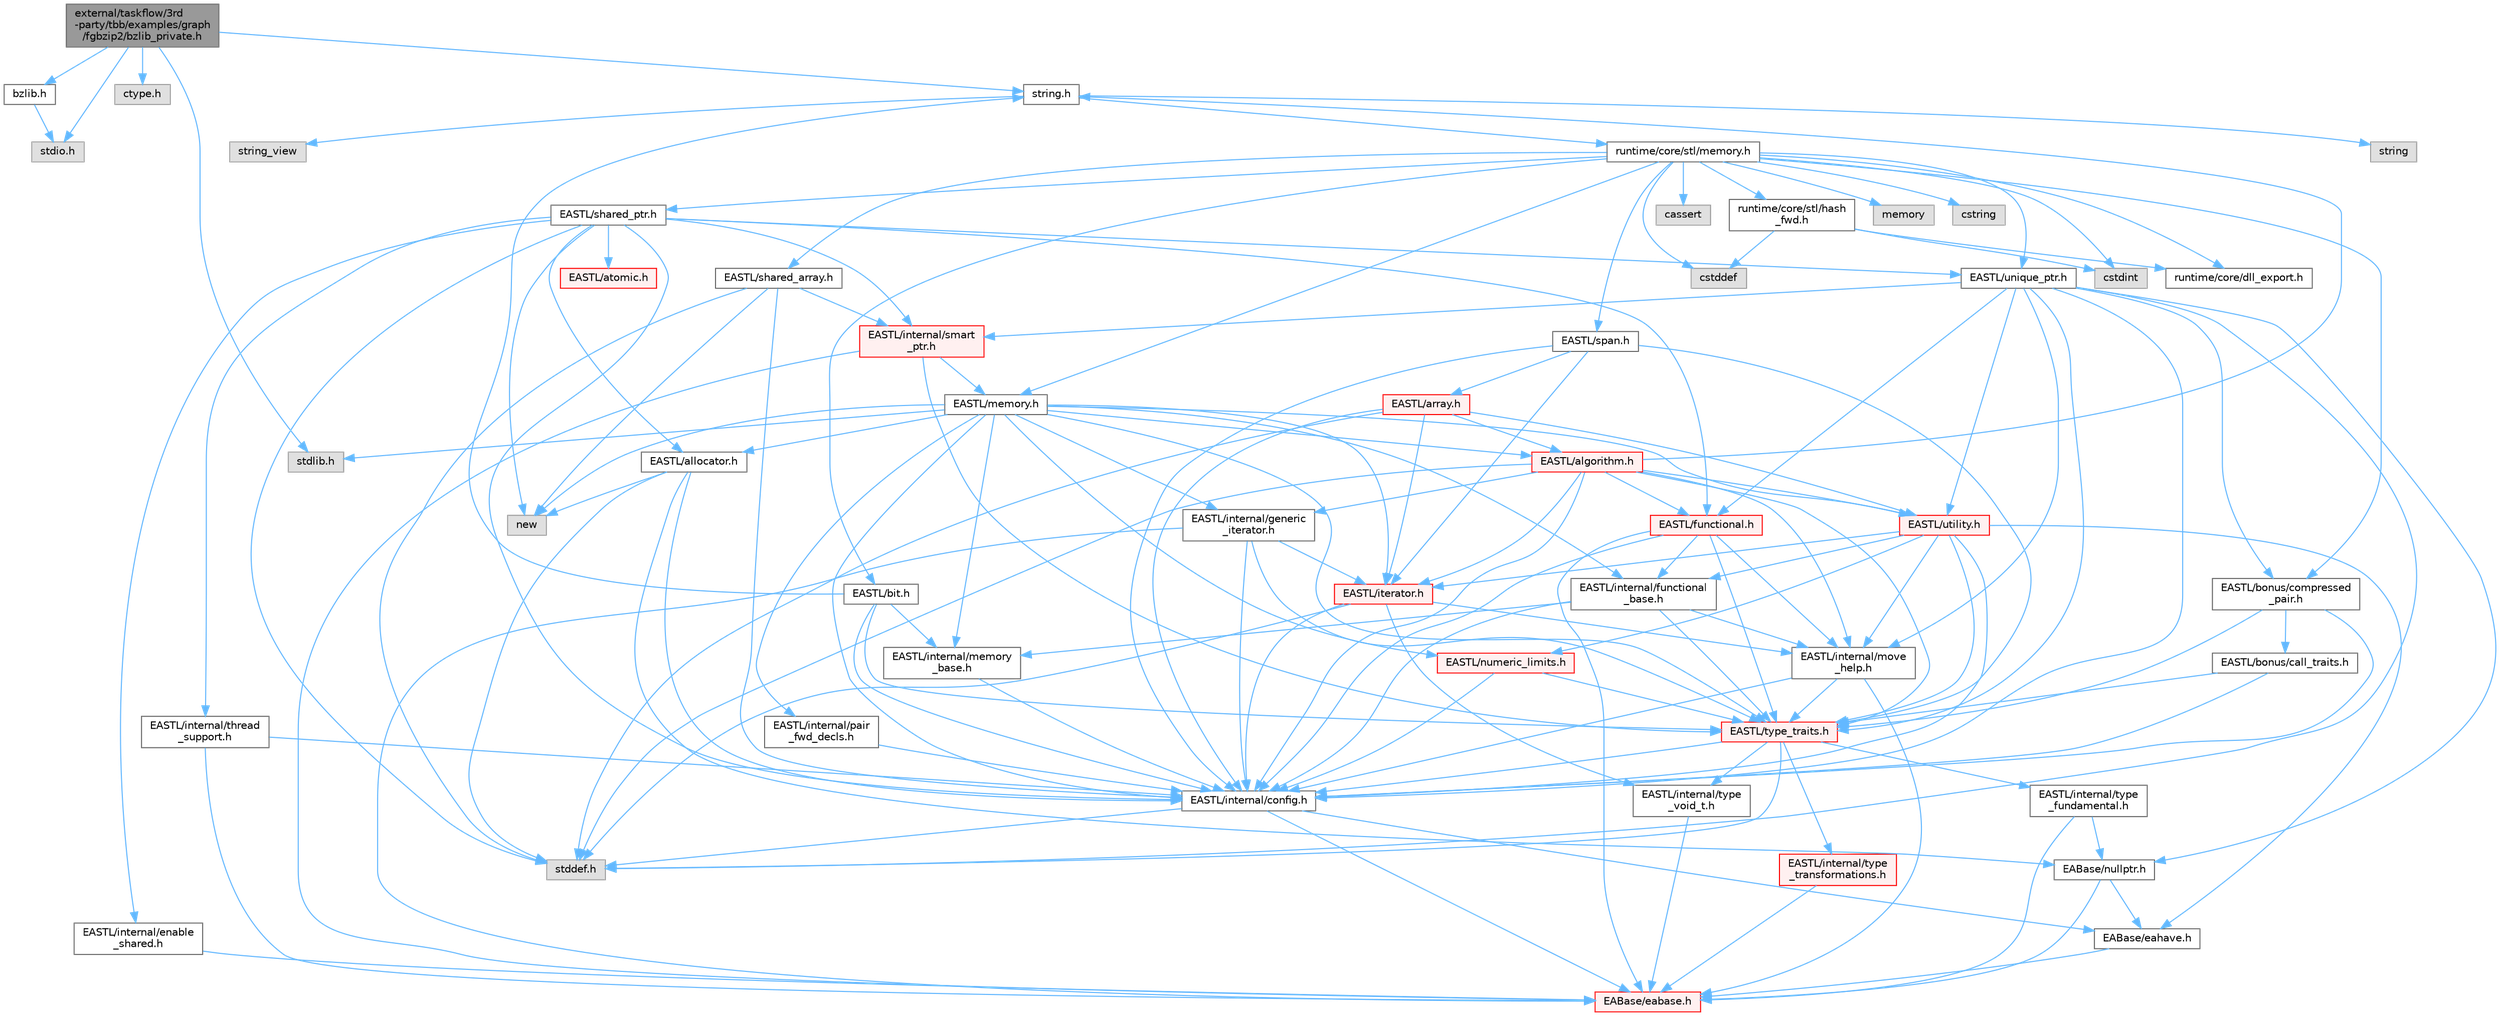 digraph "external/taskflow/3rd-party/tbb/examples/graph/fgbzip2/bzlib_private.h"
{
 // LATEX_PDF_SIZE
  bgcolor="transparent";
  edge [fontname=Helvetica,fontsize=10,labelfontname=Helvetica,labelfontsize=10];
  node [fontname=Helvetica,fontsize=10,shape=box,height=0.2,width=0.4];
  Node1 [id="Node000001",label="external/taskflow/3rd\l-party/tbb/examples/graph\l/fgbzip2/bzlib_private.h",height=0.2,width=0.4,color="gray40", fillcolor="grey60", style="filled", fontcolor="black",tooltip=" "];
  Node1 -> Node2 [id="edge1_Node000001_Node000002",color="steelblue1",style="solid",tooltip=" "];
  Node2 [id="Node000002",label="stdlib.h",height=0.2,width=0.4,color="grey60", fillcolor="#E0E0E0", style="filled",tooltip=" "];
  Node1 -> Node3 [id="edge2_Node000001_Node000003",color="steelblue1",style="solid",tooltip=" "];
  Node3 [id="Node000003",label="stdio.h",height=0.2,width=0.4,color="grey60", fillcolor="#E0E0E0", style="filled",tooltip=" "];
  Node1 -> Node4 [id="edge3_Node000001_Node000004",color="steelblue1",style="solid",tooltip=" "];
  Node4 [id="Node000004",label="ctype.h",height=0.2,width=0.4,color="grey60", fillcolor="#E0E0E0", style="filled",tooltip=" "];
  Node1 -> Node5 [id="edge4_Node000001_Node000005",color="steelblue1",style="solid",tooltip=" "];
  Node5 [id="Node000005",label="string.h",height=0.2,width=0.4,color="grey40", fillcolor="white", style="filled",URL="$string_8h.html",tooltip=" "];
  Node5 -> Node6 [id="edge5_Node000005_Node000006",color="steelblue1",style="solid",tooltip=" "];
  Node6 [id="Node000006",label="string",height=0.2,width=0.4,color="grey60", fillcolor="#E0E0E0", style="filled",tooltip=" "];
  Node5 -> Node7 [id="edge6_Node000005_Node000007",color="steelblue1",style="solid",tooltip=" "];
  Node7 [id="Node000007",label="string_view",height=0.2,width=0.4,color="grey60", fillcolor="#E0E0E0", style="filled",tooltip=" "];
  Node5 -> Node8 [id="edge7_Node000005_Node000008",color="steelblue1",style="solid",tooltip=" "];
  Node8 [id="Node000008",label="runtime/core/stl/memory.h",height=0.2,width=0.4,color="grey40", fillcolor="white", style="filled",URL="$runtime_2core_2stl_2memory_8h.html",tooltip=" "];
  Node8 -> Node9 [id="edge8_Node000008_Node000009",color="steelblue1",style="solid",tooltip=" "];
  Node9 [id="Node000009",label="cstddef",height=0.2,width=0.4,color="grey60", fillcolor="#E0E0E0", style="filled",tooltip=" "];
  Node8 -> Node10 [id="edge9_Node000008_Node000010",color="steelblue1",style="solid",tooltip=" "];
  Node10 [id="Node000010",label="cstdint",height=0.2,width=0.4,color="grey60", fillcolor="#E0E0E0", style="filled",tooltip=" "];
  Node8 -> Node11 [id="edge10_Node000008_Node000011",color="steelblue1",style="solid",tooltip=" "];
  Node11 [id="Node000011",label="cassert",height=0.2,width=0.4,color="grey60", fillcolor="#E0E0E0", style="filled",tooltip=" "];
  Node8 -> Node12 [id="edge11_Node000008_Node000012",color="steelblue1",style="solid",tooltip=" "];
  Node12 [id="Node000012",label="memory",height=0.2,width=0.4,color="grey60", fillcolor="#E0E0E0", style="filled",tooltip=" "];
  Node8 -> Node13 [id="edge12_Node000008_Node000013",color="steelblue1",style="solid",tooltip=" "];
  Node13 [id="Node000013",label="cstring",height=0.2,width=0.4,color="grey60", fillcolor="#E0E0E0", style="filled",tooltip=" "];
  Node8 -> Node14 [id="edge13_Node000008_Node000014",color="steelblue1",style="solid",tooltip=" "];
  Node14 [id="Node000014",label="EASTL/bit.h",height=0.2,width=0.4,color="grey40", fillcolor="white", style="filled",URL="$bit_8h.html",tooltip=" "];
  Node14 -> Node15 [id="edge14_Node000014_Node000015",color="steelblue1",style="solid",tooltip=" "];
  Node15 [id="Node000015",label="EASTL/internal/config.h",height=0.2,width=0.4,color="grey40", fillcolor="white", style="filled",URL="$runtime_2_e_a_s_t_l_2include_2_e_a_s_t_l_2internal_2config_8h.html",tooltip=" "];
  Node15 -> Node16 [id="edge15_Node000015_Node000016",color="steelblue1",style="solid",tooltip=" "];
  Node16 [id="Node000016",label="EABase/eabase.h",height=0.2,width=0.4,color="red", fillcolor="#FFF0F0", style="filled",URL="$eabase_8h.html",tooltip=" "];
  Node15 -> Node22 [id="edge16_Node000015_Node000022",color="steelblue1",style="solid",tooltip=" "];
  Node22 [id="Node000022",label="EABase/eahave.h",height=0.2,width=0.4,color="grey40", fillcolor="white", style="filled",URL="$eahave_8h.html",tooltip=" "];
  Node22 -> Node16 [id="edge17_Node000022_Node000016",color="steelblue1",style="solid",tooltip=" "];
  Node15 -> Node23 [id="edge18_Node000015_Node000023",color="steelblue1",style="solid",tooltip=" "];
  Node23 [id="Node000023",label="stddef.h",height=0.2,width=0.4,color="grey60", fillcolor="#E0E0E0", style="filled",tooltip=" "];
  Node14 -> Node24 [id="edge19_Node000014_Node000024",color="steelblue1",style="solid",tooltip=" "];
  Node24 [id="Node000024",label="EASTL/internal/memory\l_base.h",height=0.2,width=0.4,color="grey40", fillcolor="white", style="filled",URL="$memory__base_8h.html",tooltip=" "];
  Node24 -> Node15 [id="edge20_Node000024_Node000015",color="steelblue1",style="solid",tooltip=" "];
  Node14 -> Node25 [id="edge21_Node000014_Node000025",color="steelblue1",style="solid",tooltip=" "];
  Node25 [id="Node000025",label="EASTL/type_traits.h",height=0.2,width=0.4,color="red", fillcolor="#FFF0F0", style="filled",URL="$_e_a_s_t_l_2include_2_e_a_s_t_l_2type__traits_8h.html",tooltip=" "];
  Node25 -> Node15 [id="edge22_Node000025_Node000015",color="steelblue1",style="solid",tooltip=" "];
  Node25 -> Node23 [id="edge23_Node000025_Node000023",color="steelblue1",style="solid",tooltip=" "];
  Node25 -> Node26 [id="edge24_Node000025_Node000026",color="steelblue1",style="solid",tooltip=" "];
  Node26 [id="Node000026",label="EASTL/internal/type\l_fundamental.h",height=0.2,width=0.4,color="grey40", fillcolor="white", style="filled",URL="$type__fundamental_8h.html",tooltip=" "];
  Node26 -> Node16 [id="edge25_Node000026_Node000016",color="steelblue1",style="solid",tooltip=" "];
  Node26 -> Node27 [id="edge26_Node000026_Node000027",color="steelblue1",style="solid",tooltip=" "];
  Node27 [id="Node000027",label="EABase/nullptr.h",height=0.2,width=0.4,color="grey40", fillcolor="white", style="filled",URL="$nullptr_8h.html",tooltip=" "];
  Node27 -> Node16 [id="edge27_Node000027_Node000016",color="steelblue1",style="solid",tooltip=" "];
  Node27 -> Node22 [id="edge28_Node000027_Node000022",color="steelblue1",style="solid",tooltip=" "];
  Node25 -> Node28 [id="edge29_Node000025_Node000028",color="steelblue1",style="solid",tooltip=" "];
  Node28 [id="Node000028",label="EASTL/internal/type\l_transformations.h",height=0.2,width=0.4,color="red", fillcolor="#FFF0F0", style="filled",URL="$type__transformations_8h.html",tooltip=" "];
  Node28 -> Node16 [id="edge30_Node000028_Node000016",color="steelblue1",style="solid",tooltip=" "];
  Node25 -> Node30 [id="edge31_Node000025_Node000030",color="steelblue1",style="solid",tooltip=" "];
  Node30 [id="Node000030",label="EASTL/internal/type\l_void_t.h",height=0.2,width=0.4,color="grey40", fillcolor="white", style="filled",URL="$type__void__t_8h.html",tooltip=" "];
  Node30 -> Node16 [id="edge32_Node000030_Node000016",color="steelblue1",style="solid",tooltip=" "];
  Node14 -> Node5 [id="edge33_Node000014_Node000005",color="steelblue1",style="solid",tooltip=" "];
  Node8 -> Node35 [id="edge34_Node000008_Node000035",color="steelblue1",style="solid",tooltip=" "];
  Node35 [id="Node000035",label="EASTL/memory.h",height=0.2,width=0.4,color="grey40", fillcolor="white", style="filled",URL="$runtime_2_e_a_s_t_l_2include_2_e_a_s_t_l_2memory_8h.html",tooltip=" "];
  Node35 -> Node15 [id="edge35_Node000035_Node000015",color="steelblue1",style="solid",tooltip=" "];
  Node35 -> Node24 [id="edge36_Node000035_Node000024",color="steelblue1",style="solid",tooltip=" "];
  Node35 -> Node36 [id="edge37_Node000035_Node000036",color="steelblue1",style="solid",tooltip=" "];
  Node36 [id="Node000036",label="EASTL/internal/generic\l_iterator.h",height=0.2,width=0.4,color="grey40", fillcolor="white", style="filled",URL="$generic__iterator_8h.html",tooltip=" "];
  Node36 -> Node16 [id="edge38_Node000036_Node000016",color="steelblue1",style="solid",tooltip=" "];
  Node36 -> Node15 [id="edge39_Node000036_Node000015",color="steelblue1",style="solid",tooltip=" "];
  Node36 -> Node37 [id="edge40_Node000036_Node000037",color="steelblue1",style="solid",tooltip=" "];
  Node37 [id="Node000037",label="EASTL/iterator.h",height=0.2,width=0.4,color="red", fillcolor="#FFF0F0", style="filled",URL="$_e_a_s_t_l_2include_2_e_a_s_t_l_2iterator_8h.html",tooltip=" "];
  Node37 -> Node15 [id="edge41_Node000037_Node000015",color="steelblue1",style="solid",tooltip=" "];
  Node37 -> Node38 [id="edge42_Node000037_Node000038",color="steelblue1",style="solid",tooltip=" "];
  Node38 [id="Node000038",label="EASTL/internal/move\l_help.h",height=0.2,width=0.4,color="grey40", fillcolor="white", style="filled",URL="$move__help_8h.html",tooltip=" "];
  Node38 -> Node16 [id="edge43_Node000038_Node000016",color="steelblue1",style="solid",tooltip=" "];
  Node38 -> Node15 [id="edge44_Node000038_Node000015",color="steelblue1",style="solid",tooltip=" "];
  Node38 -> Node25 [id="edge45_Node000038_Node000025",color="steelblue1",style="solid",tooltip=" "];
  Node37 -> Node30 [id="edge46_Node000037_Node000030",color="steelblue1",style="solid",tooltip=" "];
  Node37 -> Node23 [id="edge47_Node000037_Node000023",color="steelblue1",style="solid",tooltip=" "];
  Node36 -> Node25 [id="edge48_Node000036_Node000025",color="steelblue1",style="solid",tooltip=" "];
  Node35 -> Node40 [id="edge49_Node000035_Node000040",color="steelblue1",style="solid",tooltip=" "];
  Node40 [id="Node000040",label="EASTL/internal/pair\l_fwd_decls.h",height=0.2,width=0.4,color="grey40", fillcolor="white", style="filled",URL="$pair__fwd__decls_8h.html",tooltip=" "];
  Node40 -> Node15 [id="edge50_Node000040_Node000015",color="steelblue1",style="solid",tooltip=" "];
  Node35 -> Node41 [id="edge51_Node000035_Node000041",color="steelblue1",style="solid",tooltip=" "];
  Node41 [id="Node000041",label="EASTL/internal/functional\l_base.h",height=0.2,width=0.4,color="grey40", fillcolor="white", style="filled",URL="$functional__base_8h.html",tooltip=" "];
  Node41 -> Node15 [id="edge52_Node000041_Node000015",color="steelblue1",style="solid",tooltip=" "];
  Node41 -> Node24 [id="edge53_Node000041_Node000024",color="steelblue1",style="solid",tooltip=" "];
  Node41 -> Node38 [id="edge54_Node000041_Node000038",color="steelblue1",style="solid",tooltip=" "];
  Node41 -> Node25 [id="edge55_Node000041_Node000025",color="steelblue1",style="solid",tooltip=" "];
  Node35 -> Node42 [id="edge56_Node000035_Node000042",color="steelblue1",style="solid",tooltip=" "];
  Node42 [id="Node000042",label="EASTL/algorithm.h",height=0.2,width=0.4,color="red", fillcolor="#FFF0F0", style="filled",URL="$_e_a_s_t_l_2include_2_e_a_s_t_l_2algorithm_8h.html",tooltip=" "];
  Node42 -> Node15 [id="edge57_Node000042_Node000015",color="steelblue1",style="solid",tooltip=" "];
  Node42 -> Node25 [id="edge58_Node000042_Node000025",color="steelblue1",style="solid",tooltip=" "];
  Node42 -> Node38 [id="edge59_Node000042_Node000038",color="steelblue1",style="solid",tooltip=" "];
  Node42 -> Node37 [id="edge60_Node000042_Node000037",color="steelblue1",style="solid",tooltip=" "];
  Node42 -> Node45 [id="edge61_Node000042_Node000045",color="steelblue1",style="solid",tooltip=" "];
  Node45 [id="Node000045",label="EASTL/functional.h",height=0.2,width=0.4,color="red", fillcolor="#FFF0F0", style="filled",URL="$_e_a_s_t_l_2include_2_e_a_s_t_l_2functional_8h.html",tooltip=" "];
  Node45 -> Node16 [id="edge62_Node000045_Node000016",color="steelblue1",style="solid",tooltip=" "];
  Node45 -> Node15 [id="edge63_Node000045_Node000015",color="steelblue1",style="solid",tooltip=" "];
  Node45 -> Node38 [id="edge64_Node000045_Node000038",color="steelblue1",style="solid",tooltip=" "];
  Node45 -> Node25 [id="edge65_Node000045_Node000025",color="steelblue1",style="solid",tooltip=" "];
  Node45 -> Node41 [id="edge66_Node000045_Node000041",color="steelblue1",style="solid",tooltip=" "];
  Node42 -> Node52 [id="edge67_Node000042_Node000052",color="steelblue1",style="solid",tooltip=" "];
  Node52 [id="Node000052",label="EASTL/utility.h",height=0.2,width=0.4,color="red", fillcolor="#FFF0F0", style="filled",URL="$runtime_2_e_a_s_t_l_2include_2_e_a_s_t_l_2utility_8h.html",tooltip=" "];
  Node52 -> Node15 [id="edge68_Node000052_Node000015",color="steelblue1",style="solid",tooltip=" "];
  Node52 -> Node25 [id="edge69_Node000052_Node000025",color="steelblue1",style="solid",tooltip=" "];
  Node52 -> Node37 [id="edge70_Node000052_Node000037",color="steelblue1",style="solid",tooltip=" "];
  Node52 -> Node53 [id="edge71_Node000052_Node000053",color="steelblue1",style="solid",tooltip=" "];
  Node53 [id="Node000053",label="EASTL/numeric_limits.h",height=0.2,width=0.4,color="red", fillcolor="#FFF0F0", style="filled",URL="$numeric__limits_8h.html",tooltip=" "];
  Node53 -> Node15 [id="edge72_Node000053_Node000015",color="steelblue1",style="solid",tooltip=" "];
  Node53 -> Node25 [id="edge73_Node000053_Node000025",color="steelblue1",style="solid",tooltip=" "];
  Node52 -> Node41 [id="edge74_Node000052_Node000041",color="steelblue1",style="solid",tooltip=" "];
  Node52 -> Node38 [id="edge75_Node000052_Node000038",color="steelblue1",style="solid",tooltip=" "];
  Node52 -> Node22 [id="edge76_Node000052_Node000022",color="steelblue1",style="solid",tooltip=" "];
  Node42 -> Node36 [id="edge77_Node000042_Node000036",color="steelblue1",style="solid",tooltip=" "];
  Node42 -> Node23 [id="edge78_Node000042_Node000023",color="steelblue1",style="solid",tooltip=" "];
  Node42 -> Node5 [id="edge79_Node000042_Node000005",color="steelblue1",style="solid",tooltip=" "];
  Node35 -> Node25 [id="edge80_Node000035_Node000025",color="steelblue1",style="solid",tooltip=" "];
  Node35 -> Node49 [id="edge81_Node000035_Node000049",color="steelblue1",style="solid",tooltip=" "];
  Node49 [id="Node000049",label="EASTL/allocator.h",height=0.2,width=0.4,color="grey40", fillcolor="white", style="filled",URL="$runtime_2_e_a_s_t_l_2include_2_e_a_s_t_l_2allocator_8h.html",tooltip=" "];
  Node49 -> Node15 [id="edge82_Node000049_Node000015",color="steelblue1",style="solid",tooltip=" "];
  Node49 -> Node27 [id="edge83_Node000049_Node000027",color="steelblue1",style="solid",tooltip=" "];
  Node49 -> Node23 [id="edge84_Node000049_Node000023",color="steelblue1",style="solid",tooltip=" "];
  Node49 -> Node50 [id="edge85_Node000049_Node000050",color="steelblue1",style="solid",tooltip=" "];
  Node50 [id="Node000050",label="new",height=0.2,width=0.4,color="grey60", fillcolor="#E0E0E0", style="filled",tooltip=" "];
  Node35 -> Node37 [id="edge86_Node000035_Node000037",color="steelblue1",style="solid",tooltip=" "];
  Node35 -> Node52 [id="edge87_Node000035_Node000052",color="steelblue1",style="solid",tooltip=" "];
  Node35 -> Node53 [id="edge88_Node000035_Node000053",color="steelblue1",style="solid",tooltip=" "];
  Node35 -> Node2 [id="edge89_Node000035_Node000002",color="steelblue1",style="solid",tooltip=" "];
  Node35 -> Node50 [id="edge90_Node000035_Node000050",color="steelblue1",style="solid",tooltip=" "];
  Node8 -> Node62 [id="edge91_Node000008_Node000062",color="steelblue1",style="solid",tooltip=" "];
  Node62 [id="Node000062",label="EASTL/shared_array.h",height=0.2,width=0.4,color="grey40", fillcolor="white", style="filled",URL="$shared__array_8h.html",tooltip=" "];
  Node62 -> Node15 [id="edge92_Node000062_Node000015",color="steelblue1",style="solid",tooltip=" "];
  Node62 -> Node63 [id="edge93_Node000062_Node000063",color="steelblue1",style="solid",tooltip=" "];
  Node63 [id="Node000063",label="EASTL/internal/smart\l_ptr.h",height=0.2,width=0.4,color="red", fillcolor="#FFF0F0", style="filled",URL="$smart__ptr_8h.html",tooltip=" "];
  Node63 -> Node16 [id="edge94_Node000063_Node000016",color="steelblue1",style="solid",tooltip=" "];
  Node63 -> Node35 [id="edge95_Node000063_Node000035",color="steelblue1",style="solid",tooltip=" "];
  Node63 -> Node25 [id="edge96_Node000063_Node000025",color="steelblue1",style="solid",tooltip=" "];
  Node62 -> Node50 [id="edge97_Node000062_Node000050",color="steelblue1",style="solid",tooltip=" "];
  Node62 -> Node23 [id="edge98_Node000062_Node000023",color="steelblue1",style="solid",tooltip=" "];
  Node8 -> Node65 [id="edge99_Node000008_Node000065",color="steelblue1",style="solid",tooltip=" "];
  Node65 [id="Node000065",label="EASTL/unique_ptr.h",height=0.2,width=0.4,color="grey40", fillcolor="white", style="filled",URL="$unique__ptr_8h.html",tooltip=" "];
  Node65 -> Node27 [id="edge100_Node000065_Node000027",color="steelblue1",style="solid",tooltip=" "];
  Node65 -> Node66 [id="edge101_Node000065_Node000066",color="steelblue1",style="solid",tooltip=" "];
  Node66 [id="Node000066",label="EASTL/bonus/compressed\l_pair.h",height=0.2,width=0.4,color="grey40", fillcolor="white", style="filled",URL="$compressed__pair_8h.html",tooltip=" "];
  Node66 -> Node15 [id="edge102_Node000066_Node000015",color="steelblue1",style="solid",tooltip=" "];
  Node66 -> Node25 [id="edge103_Node000066_Node000025",color="steelblue1",style="solid",tooltip=" "];
  Node66 -> Node67 [id="edge104_Node000066_Node000067",color="steelblue1",style="solid",tooltip=" "];
  Node67 [id="Node000067",label="EASTL/bonus/call_traits.h",height=0.2,width=0.4,color="grey40", fillcolor="white", style="filled",URL="$call__traits_8h.html",tooltip=" "];
  Node67 -> Node15 [id="edge105_Node000067_Node000015",color="steelblue1",style="solid",tooltip=" "];
  Node67 -> Node25 [id="edge106_Node000067_Node000025",color="steelblue1",style="solid",tooltip=" "];
  Node65 -> Node45 [id="edge107_Node000065_Node000045",color="steelblue1",style="solid",tooltip=" "];
  Node65 -> Node15 [id="edge108_Node000065_Node000015",color="steelblue1",style="solid",tooltip=" "];
  Node65 -> Node38 [id="edge109_Node000065_Node000038",color="steelblue1",style="solid",tooltip=" "];
  Node65 -> Node63 [id="edge110_Node000065_Node000063",color="steelblue1",style="solid",tooltip=" "];
  Node65 -> Node25 [id="edge111_Node000065_Node000025",color="steelblue1",style="solid",tooltip=" "];
  Node65 -> Node52 [id="edge112_Node000065_Node000052",color="steelblue1",style="solid",tooltip=" "];
  Node65 -> Node23 [id="edge113_Node000065_Node000023",color="steelblue1",style="solid",tooltip=" "];
  Node8 -> Node68 [id="edge114_Node000008_Node000068",color="steelblue1",style="solid",tooltip=" "];
  Node68 [id="Node000068",label="EASTL/shared_ptr.h",height=0.2,width=0.4,color="grey40", fillcolor="white", style="filled",URL="$shared__ptr_8h.html",tooltip=" "];
  Node68 -> Node15 [id="edge115_Node000068_Node000015",color="steelblue1",style="solid",tooltip=" "];
  Node68 -> Node63 [id="edge116_Node000068_Node000063",color="steelblue1",style="solid",tooltip=" "];
  Node68 -> Node69 [id="edge117_Node000068_Node000069",color="steelblue1",style="solid",tooltip=" "];
  Node69 [id="Node000069",label="EASTL/internal/thread\l_support.h",height=0.2,width=0.4,color="grey40", fillcolor="white", style="filled",URL="$thread__support_8h.html",tooltip=" "];
  Node69 -> Node16 [id="edge118_Node000069_Node000016",color="steelblue1",style="solid",tooltip=" "];
  Node69 -> Node15 [id="edge119_Node000069_Node000015",color="steelblue1",style="solid",tooltip=" "];
  Node68 -> Node65 [id="edge120_Node000068_Node000065",color="steelblue1",style="solid",tooltip=" "];
  Node68 -> Node45 [id="edge121_Node000068_Node000045",color="steelblue1",style="solid",tooltip=" "];
  Node68 -> Node49 [id="edge122_Node000068_Node000049",color="steelblue1",style="solid",tooltip=" "];
  Node68 -> Node70 [id="edge123_Node000068_Node000070",color="steelblue1",style="solid",tooltip=" "];
  Node70 [id="Node000070",label="EASTL/atomic.h",height=0.2,width=0.4,color="red", fillcolor="#FFF0F0", style="filled",URL="$runtime_2_e_a_s_t_l_2include_2_e_a_s_t_l_2atomic_8h.html",tooltip=" "];
  Node68 -> Node50 [id="edge124_Node000068_Node000050",color="steelblue1",style="solid",tooltip=" "];
  Node68 -> Node23 [id="edge125_Node000068_Node000023",color="steelblue1",style="solid",tooltip=" "];
  Node68 -> Node147 [id="edge126_Node000068_Node000147",color="steelblue1",style="solid",tooltip=" "];
  Node147 [id="Node000147",label="EASTL/internal/enable\l_shared.h",height=0.2,width=0.4,color="grey40", fillcolor="white", style="filled",URL="$enable__shared_8h.html",tooltip=" "];
  Node147 -> Node16 [id="edge127_Node000147_Node000016",color="steelblue1",style="solid",tooltip=" "];
  Node8 -> Node148 [id="edge128_Node000008_Node000148",color="steelblue1",style="solid",tooltip=" "];
  Node148 [id="Node000148",label="EASTL/span.h",height=0.2,width=0.4,color="grey40", fillcolor="white", style="filled",URL="$span_8h.html",tooltip=" "];
  Node148 -> Node15 [id="edge129_Node000148_Node000015",color="steelblue1",style="solid",tooltip=" "];
  Node148 -> Node25 [id="edge130_Node000148_Node000025",color="steelblue1",style="solid",tooltip=" "];
  Node148 -> Node37 [id="edge131_Node000148_Node000037",color="steelblue1",style="solid",tooltip=" "];
  Node148 -> Node149 [id="edge132_Node000148_Node000149",color="steelblue1",style="solid",tooltip=" "];
  Node149 [id="Node000149",label="EASTL/array.h",height=0.2,width=0.4,color="red", fillcolor="#FFF0F0", style="filled",URL="$runtime_2_e_a_s_t_l_2include_2_e_a_s_t_l_2array_8h.html",tooltip=" "];
  Node149 -> Node15 [id="edge133_Node000149_Node000015",color="steelblue1",style="solid",tooltip=" "];
  Node149 -> Node37 [id="edge134_Node000149_Node000037",color="steelblue1",style="solid",tooltip=" "];
  Node149 -> Node42 [id="edge135_Node000149_Node000042",color="steelblue1",style="solid",tooltip=" "];
  Node149 -> Node52 [id="edge136_Node000149_Node000052",color="steelblue1",style="solid",tooltip=" "];
  Node149 -> Node23 [id="edge137_Node000149_Node000023",color="steelblue1",style="solid",tooltip=" "];
  Node8 -> Node66 [id="edge138_Node000008_Node000066",color="steelblue1",style="solid",tooltip=" "];
  Node8 -> Node151 [id="edge139_Node000008_Node000151",color="steelblue1",style="solid",tooltip=" "];
  Node151 [id="Node000151",label="runtime/core/dll_export.h",height=0.2,width=0.4,color="grey40", fillcolor="white", style="filled",URL="$dll__export_8h.html",tooltip=" "];
  Node8 -> Node152 [id="edge140_Node000008_Node000152",color="steelblue1",style="solid",tooltip=" "];
  Node152 [id="Node000152",label="runtime/core/stl/hash\l_fwd.h",height=0.2,width=0.4,color="grey40", fillcolor="white", style="filled",URL="$hash__fwd_8h.html",tooltip=" "];
  Node152 -> Node9 [id="edge141_Node000152_Node000009",color="steelblue1",style="solid",tooltip=" "];
  Node152 -> Node10 [id="edge142_Node000152_Node000010",color="steelblue1",style="solid",tooltip=" "];
  Node152 -> Node151 [id="edge143_Node000152_Node000151",color="steelblue1",style="solid",tooltip=" "];
  Node1 -> Node153 [id="edge144_Node000001_Node000153",color="steelblue1",style="solid",tooltip=" "];
  Node153 [id="Node000153",label="bzlib.h",height=0.2,width=0.4,color="grey40", fillcolor="white", style="filled",URL="$bzlib_8h.html",tooltip=" "];
  Node153 -> Node3 [id="edge145_Node000153_Node000003",color="steelblue1",style="solid",tooltip=" "];
}
